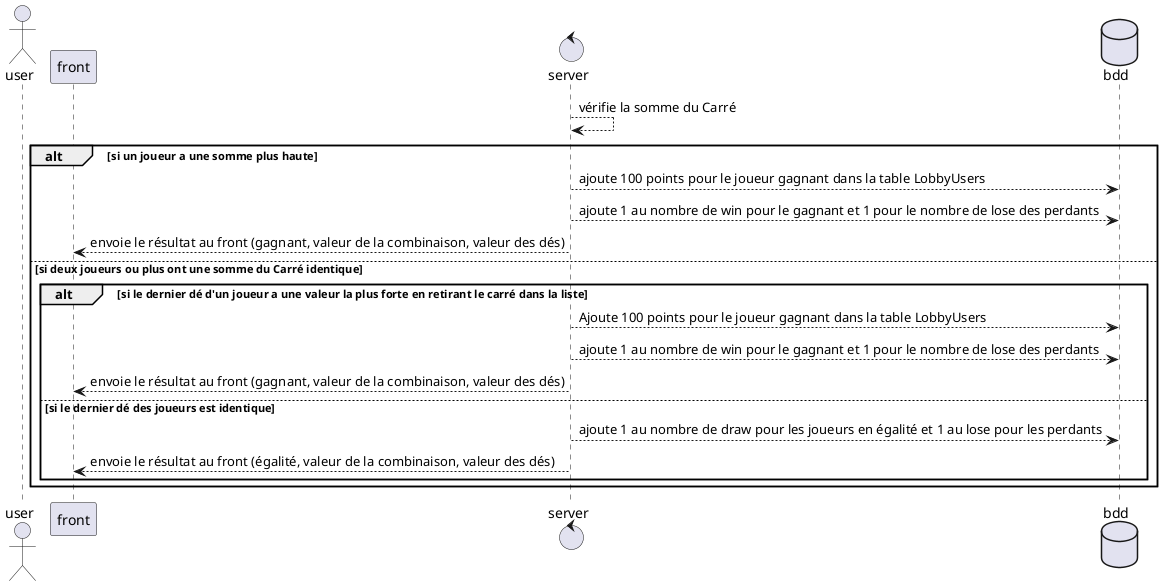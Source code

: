 @startuml Algorithme : Recherche Paire
actor user as user
participant front as front
control server as server
database bdd as bdd
server --> server : vérifie la somme du Carré
alt si un joueur a une somme plus haute
    server --> bdd : ajoute 100 points pour le joueur gagnant dans la table LobbyUsers
    server --> bdd : ajoute 1 au nombre de win pour le gagnant et 1 pour le nombre de lose des perdants
    server --> front : envoie le résultat au front (gagnant, valeur de la combinaison, valeur des dés)
else si deux joueurs ou plus ont une somme du Carré identique
    alt si le dernier dé d'un joueur a une valeur la plus forte en retirant le carré dans la liste
        server --> bdd : Ajoute 100 points pour le joueur gagnant dans la table LobbyUsers
        server --> bdd : ajoute 1 au nombre de win pour le gagnant et 1 pour le nombre de lose des perdants
        server --> front : envoie le résultat au front (gagnant, valeur de la combinaison, valeur des dés)
    else si le dernier dé des joueurs est identique
        server --> bdd : ajoute 1 au nombre de draw pour les joueurs en égalité et 1 au lose pour les perdants
        server --> front : envoie le résultat au front (égalité, valeur de la combinaison, valeur des dés)
    end
end
@enduml